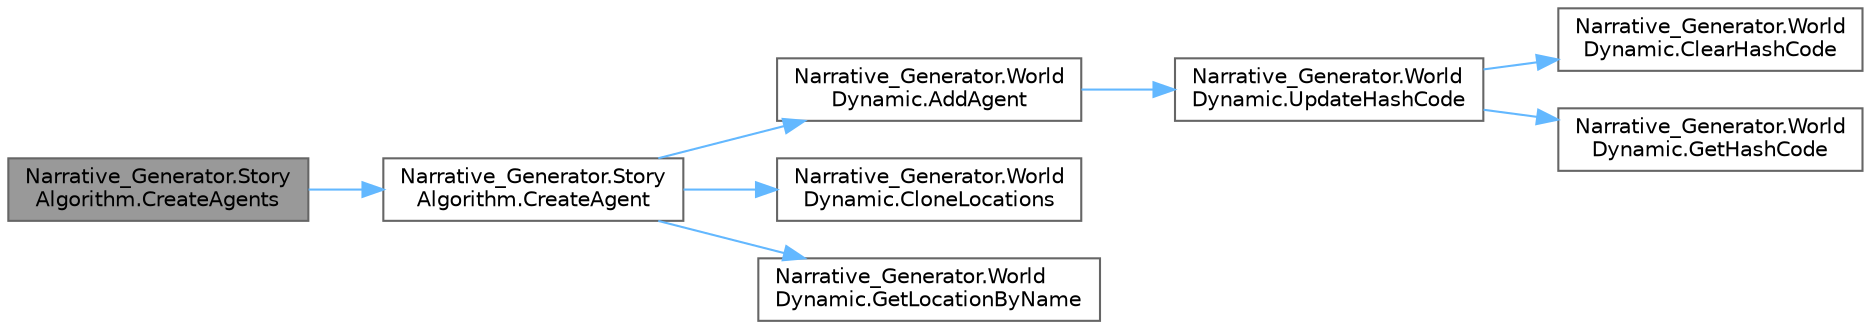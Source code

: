 digraph "Narrative_Generator.StoryAlgorithm.CreateAgents"
{
 // LATEX_PDF_SIZE
  bgcolor="transparent";
  edge [fontname=Helvetica,fontsize=10,labelfontname=Helvetica,labelfontsize=10];
  node [fontname=Helvetica,fontsize=10,shape=box,height=0.2,width=0.4];
  rankdir="LR";
  Node1 [label="Narrative_Generator.Story\lAlgorithm.CreateAgents",height=0.2,width=0.4,color="gray40", fillcolor="grey60", style="filled", fontcolor="black",tooltip="We get info about agents from user input. From it we find out how many agents there are,..."];
  Node1 -> Node2 [color="steelblue1",style="solid"];
  Node2 [label="Narrative_Generator.Story\lAlgorithm.CreateAgent",height=0.2,width=0.4,color="grey40", fillcolor="white", style="filled",URL="$class_narrative___generator_1_1_story_algorithm.html#a4cd644771823eb0574d4b6eae41a2448",tooltip="This method creates a separate agent using the information passed to it. Then it places the agent on ..."];
  Node2 -> Node3 [color="steelblue1",style="solid"];
  Node3 [label="Narrative_Generator.World\lDynamic.AddAgent",height=0.2,width=0.4,color="grey40", fillcolor="white", style="filled",URL="$class_narrative___generator_1_1_world_dynamic.html#a19ddf40f7b8e6ff7ffaf31d936b41fab",tooltip="Adds the passed agent to the list of agents."];
  Node3 -> Node4 [color="steelblue1",style="solid"];
  Node4 [label="Narrative_Generator.World\lDynamic.UpdateHashCode",height=0.2,width=0.4,color="grey40", fillcolor="white", style="filled",URL="$class_narrative___generator_1_1_world_dynamic.html#a14ee6a0a9695ebd179d4c378a63fffdc",tooltip="Updates (refresh) the current hash code value."];
  Node4 -> Node5 [color="steelblue1",style="solid"];
  Node5 [label="Narrative_Generator.World\lDynamic.ClearHashCode",height=0.2,width=0.4,color="grey40", fillcolor="white", style="filled",URL="$class_narrative___generator_1_1_world_dynamic.html#a09e69ba75f8c366973719ff2909d36b1",tooltip="Clears the current hash code value."];
  Node4 -> Node6 [color="steelblue1",style="solid"];
  Node6 [label="Narrative_Generator.World\lDynamic.GetHashCode",height=0.2,width=0.4,color="grey40", fillcolor="white", style="filled",URL="$class_narrative___generator_1_1_world_dynamic.html#aebfe541cb9cba87220afdc0b6e7da30b",tooltip="Calculates and returns the hash code of this instance of the WorldDynamic."];
  Node2 -> Node7 [color="steelblue1",style="solid"];
  Node7 [label="Narrative_Generator.World\lDynamic.CloneLocations",height=0.2,width=0.4,color="grey40", fillcolor="white", style="filled",URL="$class_narrative___generator_1_1_world_dynamic.html#ac3d35830bf12e7140c557f853b802591",tooltip="Creates a copy of the current location list instance."];
  Node2 -> Node8 [color="steelblue1",style="solid"];
  Node8 [label="Narrative_Generator.World\lDynamic.GetLocationByName",height=0.2,width=0.4,color="grey40", fillcolor="white", style="filled",URL="$class_narrative___generator_1_1_world_dynamic.html#a43619eb102a56e16a22a5aa5d5b7c1b0",tooltip="Returns a location from the list of locations if the specified name matches the name of the location."];
}
